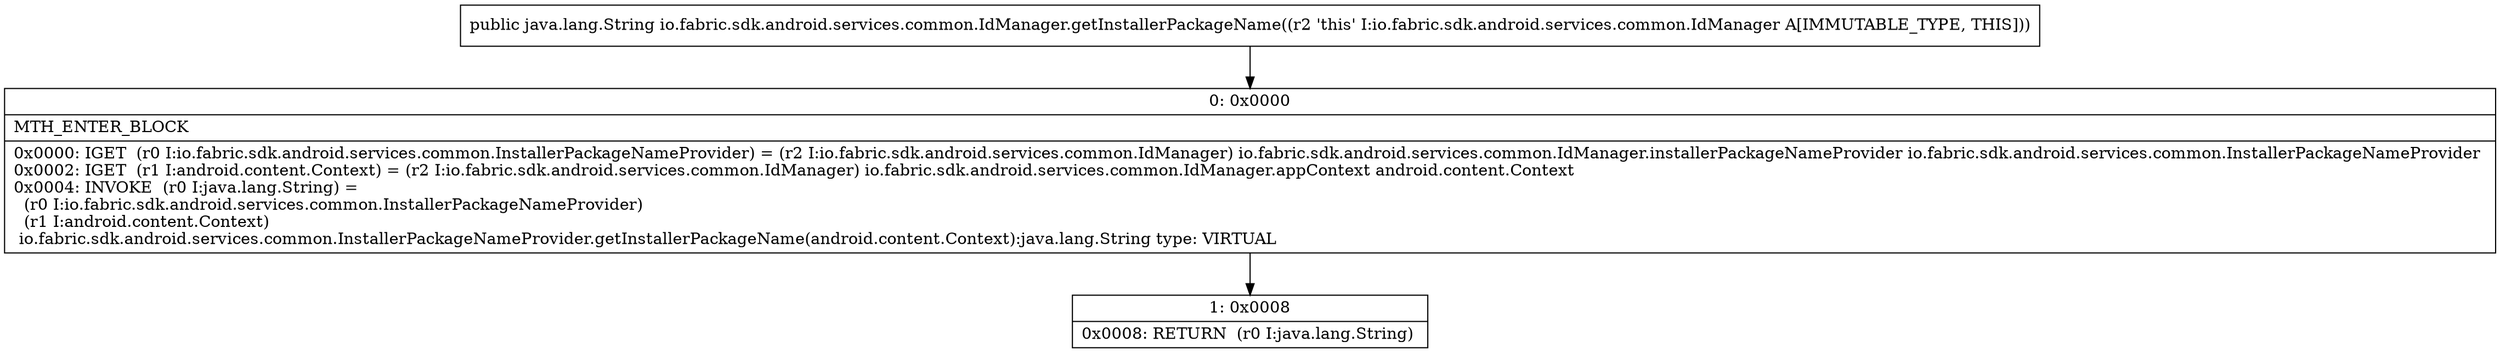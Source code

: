 digraph "CFG forio.fabric.sdk.android.services.common.IdManager.getInstallerPackageName()Ljava\/lang\/String;" {
Node_0 [shape=record,label="{0\:\ 0x0000|MTH_ENTER_BLOCK\l|0x0000: IGET  (r0 I:io.fabric.sdk.android.services.common.InstallerPackageNameProvider) = (r2 I:io.fabric.sdk.android.services.common.IdManager) io.fabric.sdk.android.services.common.IdManager.installerPackageNameProvider io.fabric.sdk.android.services.common.InstallerPackageNameProvider \l0x0002: IGET  (r1 I:android.content.Context) = (r2 I:io.fabric.sdk.android.services.common.IdManager) io.fabric.sdk.android.services.common.IdManager.appContext android.content.Context \l0x0004: INVOKE  (r0 I:java.lang.String) = \l  (r0 I:io.fabric.sdk.android.services.common.InstallerPackageNameProvider)\l  (r1 I:android.content.Context)\l io.fabric.sdk.android.services.common.InstallerPackageNameProvider.getInstallerPackageName(android.content.Context):java.lang.String type: VIRTUAL \l}"];
Node_1 [shape=record,label="{1\:\ 0x0008|0x0008: RETURN  (r0 I:java.lang.String) \l}"];
MethodNode[shape=record,label="{public java.lang.String io.fabric.sdk.android.services.common.IdManager.getInstallerPackageName((r2 'this' I:io.fabric.sdk.android.services.common.IdManager A[IMMUTABLE_TYPE, THIS])) }"];
MethodNode -> Node_0;
Node_0 -> Node_1;
}

